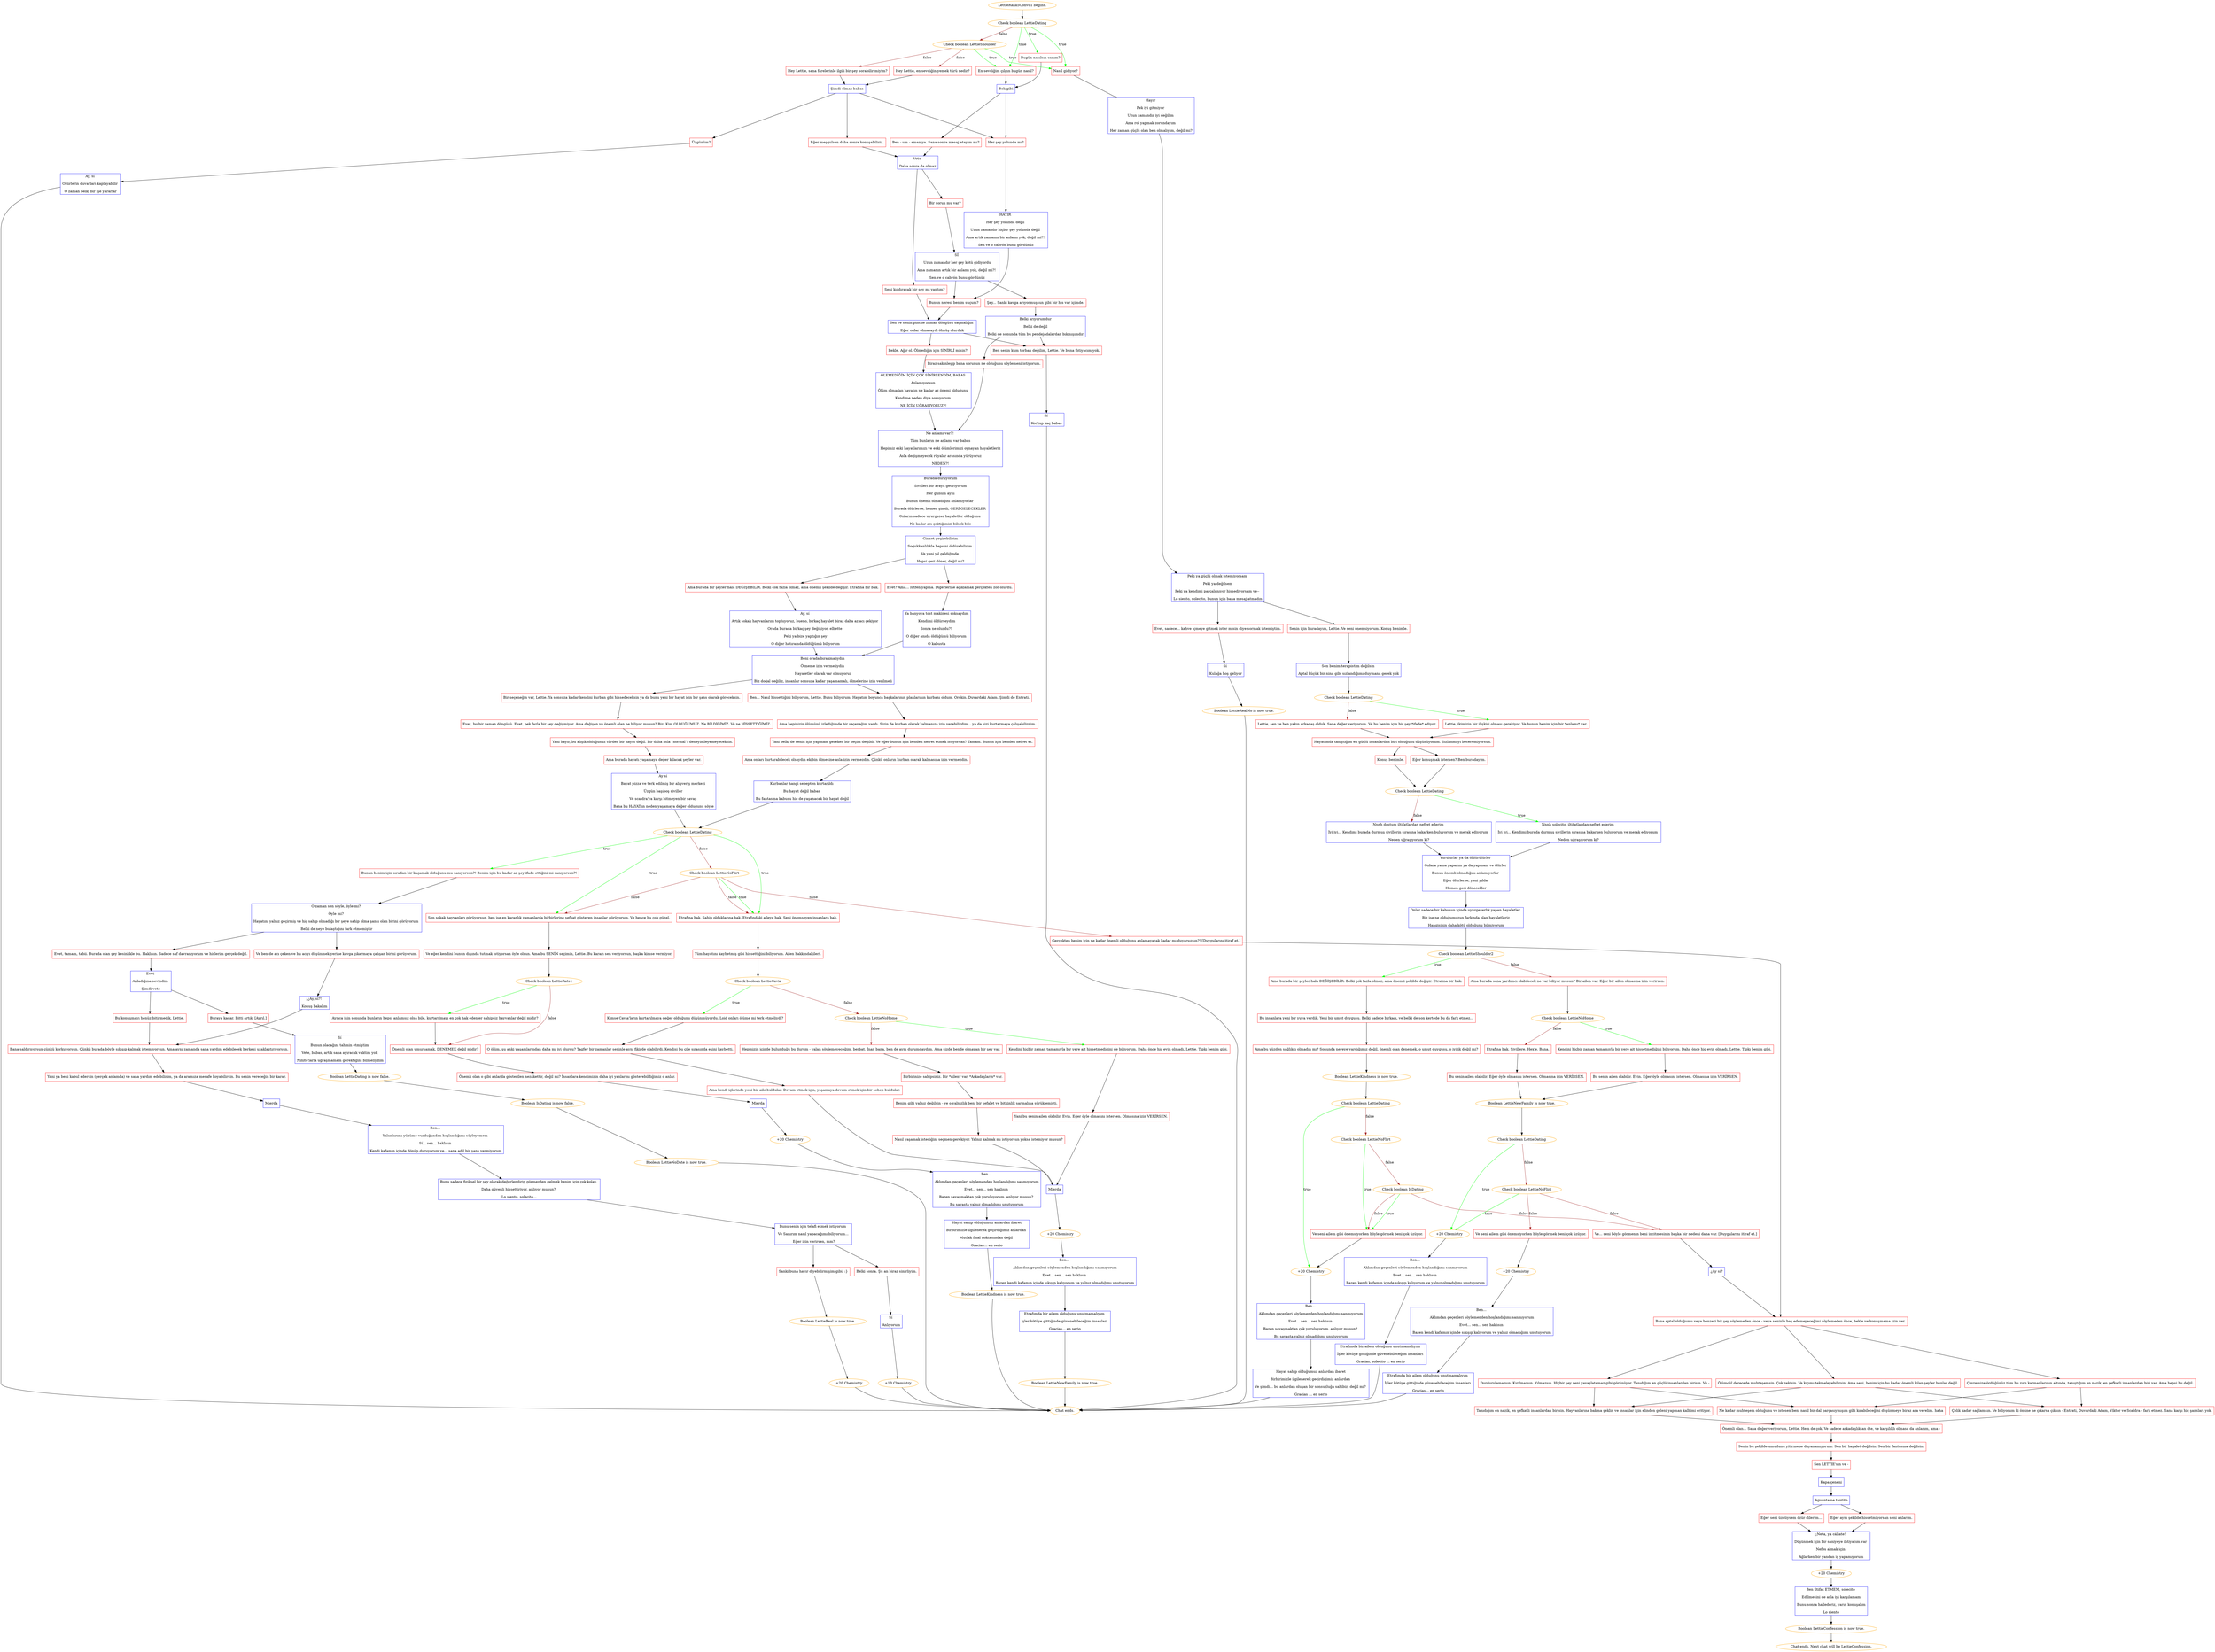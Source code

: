 digraph {
	"LettieRank5Convo1 begins." [color=orange];
		"LettieRank5Convo1 begins." -> j1469346148;
	j1469346148 [label="Check boolean LettieDating",color=orange];
		j1469346148 -> j249839687 [label=true,color=green];
		j1469346148 -> j3631075628 [label=true,color=green];
		j1469346148 -> j706167516 [label=true,color=green];
		j1469346148 -> j3933229792 [label=false,color=brown];
	j249839687 [label="Nasıl gidiyor?",shape=box,color=red];
		j249839687 -> j743329986;
	j3631075628 [label="Bugün nasılsın canım?",shape=box,color=red];
		j3631075628 -> j12135806;
	j706167516 [label="En sevdiğim çılgın bugün nasıl?",shape=box,color=red];
		j706167516 -> j12135806;
	j3933229792 [label="Check boolean LettieShoulder",color=orange];
		j3933229792 -> j249839687 [label=true,color=green];
		j3933229792 -> j706167516 [label=true,color=green];
		j3933229792 -> j694486773 [label=false,color=brown];
		j3933229792 -> j3633041978 [label=false,color=brown];
	j743329986 [label="Hayır 
Pek iyi gitmiyor 
Uzun zamandır iyi değilim 
Ama rol yapmak zorundayım 
Her zaman güçlü olan ben olmalıyım, değil mi?",shape=box,color=blue];
		j743329986 -> j936486216;
	j12135806 [label="Bok gibi",shape=box,color=blue];
		j12135806 -> j3514946694;
		j12135806 -> j851993450;
	j694486773 [label="Hey Lettie, sana farelerinle ilgili bir şey sorabilir miyim?",shape=box,color=red];
		j694486773 -> j1915596480;
	j3633041978 [label="Hey Lettie, en sevdiğin yemek türü nedir?",shape=box,color=red];
		j3633041978 -> j1915596480;
	j936486216 [label="Peki ya güçlü olmak istemiyorsam 
Peki ya değilsem
Peki ya kendimi parçalanıyor hissediyorsam ve-- 
Lo siento, solecito, bunun için bana mesaj atmadın",shape=box,color=blue];
		j936486216 -> j2208742154;
		j936486216 -> j1293744219;
	j3514946694 [label="Her şey yolunda mı?",shape=box,color=red];
		j3514946694 -> j1889418382;
	j851993450 [label="Ben - um - aman ya. Sana sonra mesaj atayım mı?",shape=box,color=red];
		j851993450 -> j986218840;
	j1915596480 [label="Şimdi olmaz babas",shape=box,color=blue];
		j1915596480 -> j3514946694;
		j1915596480 -> j237695263;
		j1915596480 -> j2172160145;
	j2208742154 [label="Evet, sadece... kahve içmeye gitmek ister misin diye sormak istemiştim.",shape=box,color=red];
		j2208742154 -> j2243725588;
	j1293744219 [label="Senin için buradayım, Lettie. Ve seni önemsiyorum. Konuş benimle.",shape=box,color=red];
		j1293744219 -> j2415604530;
	j1889418382 [label="HAYIR 
Her şey yolunda değil 
Uzun zamandır hiçbir şey yolunda değil 
Ama artık zamanın bir anlamı yok, değil mi?! 
Sen ve o cabrón bunu gördünüz",shape=box,color=blue];
		j1889418382 -> j2962306970;
	j986218840 [label="Vete 
Daha sonra da olmaz",shape=box,color=blue];
		j986218840 -> j3068279130;
		j986218840 -> j3424706037;
	j237695263 [label="Eğer meşgulsen daha sonra konuşabiliriz.",shape=box,color=red];
		j237695263 -> j986218840;
	j2172160145 [label="Üzgünüm?",shape=box,color=red];
		j2172160145 -> j1534515900;
	j2243725588 [label="Sí 
Kulağa hoş geliyor",shape=box,color=blue];
		j2243725588 -> j1195005912;
	j2415604530 [label="Sen benim terapistim değilsin 
Aptal küçük bir nina gibi sızlandığımı duymana gerek yok",shape=box,color=blue];
		j2415604530 -> j3717407868;
	j2962306970 [label="Bunun neresi benim suçum?",shape=box,color=red];
		j2962306970 -> j296573618;
	j3068279130 [label="Seni kızdıracak bir şey mi yaptım?",shape=box,color=red];
		j3068279130 -> j296573618;
	j3424706037 [label="Bir sorun mu var?",shape=box,color=red];
		j3424706037 -> j1991383534;
	j1534515900 [label="Ay, sí 
Özürlerin duvarları kaplayabilir 
O zaman belki bir işe yararlar",shape=box,color=blue];
		j1534515900 -> "Chat ends.";
	j1195005912 [label="Boolean LettieRealNo is now true.",color=orange];
		j1195005912 -> "Chat ends.";
	j3717407868 [label="Check boolean LettieDating",color=orange];
		j3717407868 -> j372439359 [label=true,color=green];
		j3717407868 -> j260114052 [label=false,color=brown];
	j296573618 [label="Sen ve senin pinche zaman döngüsü saçmalığın 
Eğer onlar olmasaydı ölmüş olurduk",shape=box,color=blue];
		j296573618 -> j3181114522;
		j296573618 -> j2291178716;
	j1991383534 [label="SÍ 
Uzun zamandır her şey kötü gidiyordu
Ama zamanın artık bir anlamı yok, değil mi?! 
Sen ve o cabrón bunu gördünüz",shape=box,color=blue];
		j1991383534 -> j2962306970;
		j1991383534 -> j2236060422;
	"Chat ends." [color=orange];
	j372439359 [label="Lettie, ikimizin bir ilişkisi olması gerekiyor. Ve bunun benim için bir *anlamı* var.",shape=box,color=red];
		j372439359 -> j373607315;
	j260114052 [label="Lettie, sen ve ben yakın arkadaş olduk. Sana değer veriyorum. Ve bu benim için bir şey *ifade* ediyor.",shape=box,color=red];
		j260114052 -> j373607315;
	j3181114522 [label="Bekle. Ağır ol. Ölmediğin için SİNİRLİ misin?!",shape=box,color=red];
		j3181114522 -> j3914527613;
	j2291178716 [label="Ben senin kum torban değilim, Lettie. Ve buna ihtiyacım yok.",shape=box,color=red];
		j2291178716 -> j71040098;
	j2236060422 [label="Şey... Sanki kavga arıyormuşsun gibi bir his var içimde.",shape=box,color=red];
		j2236060422 -> j256873594;
	j373607315 [label="Hayatımda tanıştığım en güçlü insanlardan biri olduğunu düşünüyorum. Sızlanmayı beceremiyorsun.",shape=box,color=red];
		j373607315 -> j590665337;
		j373607315 -> j1808444630;
	j3914527613 [label="ÖLEMEDİĞİM İÇİN ÇOK SİNİRLENDİM, BABAS 
Anlamıyorsun 
Ölüm olmadan hayatın ne kadar az önemi olduğunu 
Kendime neden diye soruyorum 
NE İÇİN UĞRAŞIYORUZ?!",shape=box,color=blue];
		j3914527613 -> j1079521404;
	j71040098 [label="Sí 
Korkup kaç babas",shape=box,color=blue];
		j71040098 -> "Chat ends.";
	j256873594 [label="Belki arıyorumdur
Belki de değil
Belki de sonunda tüm bu pendejadalardan bıkmışımdır",shape=box,color=blue];
		j256873594 -> j491813690;
		j256873594 -> j2291178716;
	j590665337 [label="Eğer konuşmak istersen? Ben buradayım.",shape=box,color=red];
		j590665337 -> j2943419579;
	j1808444630 [label="Konuş benimle.",shape=box,color=red];
		j1808444630 -> j2943419579;
	j1079521404 [label="Ne anlamı var?! 
Tüm bunların ne anlamı var babas
Hepimiz eski hayatlarımızı ve eski ölümlerimizi oynayan hayaletleriz
Asla değişmeyecek rüyalar arasında yürüyoruz
NEDEN?!",shape=box,color=blue];
		j1079521404 -> j3432940281;
	j491813690 [label="Biraz sakinleşip bana sorunun ne olduğunu söylemeni istiyorum.",shape=box,color=red];
		j491813690 -> j1079521404;
	j2943419579 [label="Check boolean LettieDating",color=orange];
		j2943419579 -> j1217485262 [label=true,color=green];
		j2943419579 -> j1368596780 [label=false,color=brown];
	j3432940281 [label="Burada duruyorum
Sivilleri bir araya getiriyorum
Her günüm aynı
Bunun önemli olmadığını anlamıyorlar 
Burada ölürlerse, hemen şimdi, GERİ GELECEKLER 
Onların sadece uyurgezer hayaletler olduğunu 
Ne kadar acı çektiğimizi bilsek bile",shape=box,color=blue];
		j3432940281 -> j1224262401;
	j1217485262 [label="Nnnh solecito, iltifatlardan nefret ederim 
İyi iyi... Kendimi burada durmuş sivillerin sırasına bakarken buluyorum ve merak ediyorum 
Neden uğraşıyorum ki?",shape=box,color=blue];
		j1217485262 -> j1954896998;
	j1368596780 [label="Nnnh dostum iltifatlardan nefret ederim 
İyi iyi... Kendimi burada durmuş sivillerin sırasına bakarken buluyorum ve merak ediyorum 
Neden uğraşıyorum ki?",shape=box,color=blue];
		j1368596780 -> j1954896998;
	j1224262401 [label="Cinnet geçirebilirim
Soğukkanlılıkla hepsini öldürebilirim 
Ve yeni yıl geldiğinde 
Hepsi geri döner, değil mi?",shape=box,color=blue];
		j1224262401 -> j745412897;
		j1224262401 -> j105989203;
	j1954896998 [label="Vurulurlar ya da öldürülürler 
Onlara yama yaparım ya da yapmam ve ölürler 
Bunun önemli olmadığını anlamıyorlar 
Eğer ölürlerse, yeni yılda 
Hemen geri dönecekler",shape=box,color=blue];
		j1954896998 -> j161383907;
	j745412897 [label="Evet? Ama... lütfen yapma. Diğerlerine açıklamak gerçekten zor olurdu.",shape=box,color=red];
		j745412897 -> j1257616395;
	j105989203 [label="Ama burada bir şeyler hala DEĞİŞEBİLİR. Belki çok fazla olmaz, ama önemli şekilde değişir. Etrafına bir bak.",shape=box,color=red];
		j105989203 -> j4161293588;
	j161383907 [label="Onlar sadece bir kabusun içinde uyurgezerlik yapan hayaletler 
Biz ise ne olduğumuzun farkında olan hayaletleriz
Hangisinin daha kötü olduğunu bilmiyorum",shape=box,color=blue];
		j161383907 -> j3958753546;
	j1257616395 [label="Ya banyoya tost makinesi soksaydım
Kendimi öldürseydim
Sonra ne olurdu?! 
O diğer anıda öldüğümü biliyorum 
O kabusta",shape=box,color=blue];
		j1257616395 -> j3234203437;
	j4161293588 [label="Ay, sí 
Artık sokak hayvanlarını topluyoruz, bueno, birkaç hayalet biraz daha az acı çekiyor 
Orada burada birkaç şey değişiyor, elbette 
Peki ya bize yaptığın şey
O diğer hatıramda öldüğümü biliyorum",shape=box,color=blue];
		j4161293588 -> j3234203437;
	j3958753546 [label="Check boolean LettieShoulder2",color=orange];
		j3958753546 -> j2445790010 [label=true,color=green];
		j3958753546 -> j2990989041 [label=false,color=brown];
	j3234203437 [label="Beni orada bırakmalıydın 
Ölmeme izin vermeliydin 
Hayaletler olarak var olmuyoruz
Biz doğal değiliz, insanlar sonsuza kadar yaşamamalı, ölmelerine izin verilmeli",shape=box,color=blue];
		j3234203437 -> j2377154943;
		j3234203437 -> j4052837937;
	j2445790010 [label="Ama burada bir şeyler hala DEĞİŞEBİLİR. Belki çok fazla olmaz, ama önemli şekilde değişir. Etrafına bir bak.",shape=box,color=red];
		j2445790010 -> j1149320581;
	j2990989041 [label="Ama burada sana yardımcı olabilecek ne var biliyor musun? Bir ailen var. Eğer bir ailen olmasına izin verirsen.",shape=box,color=red];
		j2990989041 -> j2837183612;
	j2377154943 [label="Ben... Nasıl hissettiğini biliyorum, Lettie. Bunu biliyorum. Hayatım boyunca başkalarının planlarının kurbanı oldum. Orokin. Duvardaki Adam. Şimdi de Entrati.",shape=box,color=red];
		j2377154943 -> j1260519754;
	j4052837937 [label="Bir seçeneğin var, Lettie. Ya sonsuza kadar kendini kurban gibi hissedeceksin ya da bunu yeni bir hayat için bir şans olarak göreceksin.",shape=box,color=red];
		j4052837937 -> j2563912687;
	j1149320581 [label="Bu insanlara yeni bir yuva verdik. Yeni bir umut duygusu. Belki sadece birkaçı, ve belki de son kertede bu da fark etmez...",shape=box,color=red];
		j1149320581 -> j2729149346;
	j2837183612 [label="Check boolean LettieNoHome",color=orange];
		j2837183612 -> j2404188938 [label=true,color=green];
		j2837183612 -> j3777096272 [label=false,color=brown];
	j1260519754 [label="Ama hepinizin ölümünü izlediğimde bir seçeneğim vardı. Sizin de kurban olarak kalmanıza izin verebilirdim... ya da sizi kurtarmaya çalışabilirdim.",shape=box,color=red];
		j1260519754 -> j3500604096;
	j2563912687 [label="Evet, bu bir zaman döngüsü. Evet, pek fazla bir şey değişmiyor. Ama değişen ve önemli olan ne biliyor musun? Biz. Kim OLDUĞUMUZ. Ne BİLDİĞİMİZ. Ve ne HİSSETTİĞİMİZ.",shape=box,color=red];
		j2563912687 -> j9877461;
	j2729149346 [label="Ama bu yüzden sağlıkçı olmadın mı? Sonunda nereye vardığımız değil, önemli olan denemek, o umut duygusu, o iyilik değil mi?",shape=box,color=red];
		j2729149346 -> j687322874;
	j2404188938 [label="Kendini hiçbir zaman tamamıyla bir yere ait hissetmediğini biliyorum. Daha önce hiç evin olmadı, Lettie. Tıpkı benim gibi.",shape=box,color=red];
		j2404188938 -> j2980655964;
	j3777096272 [label="Etrafına bak. Sivillere. Hex'e. Bana.",shape=box,color=red];
		j3777096272 -> j731397422;
	j3500604096 [label="Yani belki de senin için yapmam gereken bir seçim değildi. Ve eğer bunun için benden nefret etmek istiyorsan? Tamam. Bunun için benden nefret et.",shape=box,color=red];
		j3500604096 -> j4253666638;
	j9877461 [label="Yani hayır, bu alışık olduğunuz türden bir hayat değil. Bir daha asla \"normal\"i deneyimleyemeyeceksin.",shape=box,color=red];
		j9877461 -> j2736183118;
	j687322874 [label="Boolean LettieKindness is now true.",color=orange];
		j687322874 -> j3679117757;
	j2980655964 [label="Bu senin ailen olabilir. Evin. Eğer öyle olmasını istersen. Olmasına izin VERİRSEN.",shape=box,color=red];
		j2980655964 -> j672275895;
	j731397422 [label="Bu senin ailen olabilir. Eğer öyle olmasını istersen. Olmasına izin VERİRSEN.",shape=box,color=red];
		j731397422 -> j672275895;
	j4253666638 [label="Ama onları kurtarabilecek olsaydın ekibin ölmesine asla izin vermezdin. Çünkü onların kurban olarak kalmasına izin vermezdin.",shape=box,color=red];
		j4253666638 -> j1059489979;
	j2736183118 [label="Ama burada hayatı yaşamaya değer kılacak şeyler var.",shape=box,color=red];
		j2736183118 -> j3360956606;
	j3679117757 [label="Check boolean LettieDating",color=orange];
		j3679117757 -> j1138438023 [label=true,color=green];
		j3679117757 -> j4054493583 [label=false,color=brown];
	j672275895 [label="Boolean LettieNewFamily is now true.",color=orange];
		j672275895 -> j3188996890;
	j1059489979 [label="Kurbanlar hangi sebepten kurtarıldı 
Bu hayat değil babas 
Bu fantasma kabusu hiç de yaşanacak bir hayat değil",shape=box,color=blue];
		j1059489979 -> j3120021396;
	j3360956606 [label="Ay sí 
Bayat pizza ve terk edilmiş bir alışveriş merkezi 
Üzgün başıboş siviller 
Ve scaldra'ya karşı bitmeyen bir savaş 
Bana bu HAYAT'ın neden yaşamaya değer olduğunu söyle",shape=box,color=blue];
		j3360956606 -> j3120021396;
	j1138438023 [label="+20 Chemistry",color=orange];
		j1138438023 -> j2261764978;
	j4054493583 [label="Check boolean LettieNoFlirt",color=orange];
		j4054493583 -> j3074459421 [label=true,color=green];
		j4054493583 -> j2101007801 [label=false,color=brown];
	j3188996890 [label="Check boolean LettieDating",color=orange];
		j3188996890 -> j539998577 [label=true,color=green];
		j3188996890 -> j1744086563 [label=false,color=brown];
	j3120021396 [label="Check boolean LettieDating",color=orange];
		j3120021396 -> j4079510913 [label=true,color=green];
		j3120021396 -> j655704594 [label=true,color=green];
		j3120021396 -> j4286775106 [label=true,color=green];
		j3120021396 -> j968646835 [label=false,color=brown];
	j2261764978 [label="Ben... 
Aklımdan geçenleri söylemenden hoşlandığımı sanmıyorum
Evet... sen... sen haklısın 
Bazen savaşmaktan çok yoruluyorum, anlıyor musun? 
Bu savaşta yalnız olmadığımı unutuyorum",shape=box,color=blue];
		j2261764978 -> j2700712404;
	j3074459421 [label="Ve seni ailem gibi önemsiyorken böyle görmek beni çok üzüyor.",shape=box,color=red];
		j3074459421 -> j1138438023;
	j2101007801 [label="Check boolean IsDating",color=orange];
		j2101007801 -> j3074459421 [label=true,color=green];
		j2101007801 -> j3074459421 [label=false,color=brown];
		j2101007801 -> j2974017559 [label=false,color=brown];
	j539998577 [label="+20 Chemistry",color=orange];
		j539998577 -> j1066024407;
	j1744086563 [label="Check boolean LettieNoFlirt",color=orange];
		j1744086563 -> j539998577 [label=true,color=green];
		j1744086563 -> j2822100572 [label=false,color=brown];
		j1744086563 -> j2974017559 [label=false,color=brown];
	j4079510913 [label="Bunun benim için sıradan bir kaçamak olduğunu mu sanıyorsun?! Benim için bu kadar az şey ifade ettiğini mi sanıyorsun?!",shape=box,color=red];
		j4079510913 -> j1574638403;
	j655704594 [label="Etrafına bak. Sahip olduklarına bak. Etrafındaki aileye bak. Seni önemseyen insanlara bak.",shape=box,color=red];
		j655704594 -> j3409994996;
	j4286775106 [label="Sen sokak hayvanları görüyorsun, ben ise en karanlık zamanlarda birbirlerine şefkat gösteren insanlar görüyorum. Ve bence bu çok güzel.",shape=box,color=red];
		j4286775106 -> j2772976857;
	j968646835 [label="Check boolean LettieNoFlirt",color=orange];
		j968646835 -> j655704594 [label=true,color=green];
		j968646835 -> j655704594 [label=false,color=brown];
		j968646835 -> j4286775106 [label=false,color=brown];
		j968646835 -> j2017540963 [label=false,color=brown];
	j2700712404 [label="Hayat sahip olduğumuz anlardan ibaret
Birbirimizle ilgilenerek geçirdiğimiz anlardan 
Ve şimdi... bu anlardan oluşan bir sonsuzluğa sahibiz, değil mi? 
Gracias ... en serio",shape=box,color=blue];
		j2700712404 -> "Chat ends.";
	j2974017559 [label="Ve... seni böyle görmenin beni incitmesinin başka bir nedeni daha var. [Duygularını itiraf et.]",shape=box,color=red];
		j2974017559 -> j3046318151;
	j1066024407 [label="Ben... 
Aklımdan geçenleri söylemenden hoşlandığımı sanmıyorum
Evet... sen... sen haklısın 
Bazen kendi kafamın içinde sıkışıp kalıyorum ve yalnız olmadığımı unutuyorum",shape=box,color=blue];
		j1066024407 -> j147770053;
	j2822100572 [label="Ve seni ailem gibi önemsiyorken böyle görmek beni çok üzüyor.",shape=box,color=red];
		j2822100572 -> j2406548713;
	j1574638403 [label="O zaman sen söyle, öyle mi? 
Öyle mi? 
Hayatını yalnız geçirmiş ve hiç sahip olmadığı bir şeye sahip olma şansı olan birini görüyorum 
Belki de neye bulaştığını fark etmemiştir",shape=box,color=blue];
		j1574638403 -> j815676734;
		j1574638403 -> j3703451657;
	j3409994996 [label="Tüm hayatını kaybetmiş gibi hissettiğini biliyorum. Ailen hakkındakileri.",shape=box,color=red];
		j3409994996 -> j2017082177;
	j2772976857 [label="Ve eğer kendini bunun dışında tutmak istiyorsan öyle olsun. Ama bu SENİN seçimin, Lettie. Bu kararı sen veriyorsun, başka kimse vermiyor.",shape=box,color=red];
		j2772976857 -> j3313996384;
	j2017540963 [label="Gerçekten benim için ne kadar önemli olduğunu anlamayacak kadar mı duyarsızsın?! [Duygularını itiraf et.]",shape=box,color=red];
		j2017540963 -> j433065872;
	j3046318151 [label="¿Ay sí?",shape=box,color=blue];
		j3046318151 -> j433065872;
	j147770053 [label="Etrafımda bir ailem olduğunu unutmamalıyım 
İşler kötüye gittiğinde güvenebileceğim insanları 
Gracias, solecito ... en serio",shape=box,color=blue];
		j147770053 -> "Chat ends.";
	j2406548713 [label="+20 Chemistry",color=orange];
		j2406548713 -> j2183411026;
	j815676734 [label="Evet, tamam, tabii. Burada olan şey kesinlikle bu. Haklısın. Sadece saf davranıyorum ve hislerim gerçek değil.",shape=box,color=red];
		j815676734 -> j2718005134;
	j3703451657 [label="Ve ben de acı çeken ve bu acıyı düşünmek yerine kavga çıkarmaya çalışan birini görüyorum.",shape=box,color=red];
		j3703451657 -> j3521621141;
	j2017082177 [label="Check boolean LettieCavia",color=orange];
		j2017082177 -> j274300561 [label=true,color=green];
		j2017082177 -> j1316773623 [label=false,color=brown];
	j3313996384 [label="Check boolean LettieRats1",color=orange];
		j3313996384 -> j4167491159 [label=true,color=green];
		j3313996384 -> j2856285662 [label=false,color=brown];
	j433065872 [label="Bana aptal olduğumu veya benzeri bir şey söylemeden önce - veya seninle baş edemeyeceğimi söylemeden önce, bekle ve konuşmama izin ver.",shape=box,color=red];
		j433065872 -> j2634109886;
		j433065872 -> j2586446917;
		j433065872 -> j2775863899;
	j2183411026 [label="Ben... 
Aklımdan geçenleri söylemenden hoşlandığımı sanmıyorum
Evet... sen... sen haklısın 
Bazen kendi kafamın içinde sıkışıp kalıyorum ve yalnız olmadığımı unutuyorum",shape=box,color=blue];
		j2183411026 -> j2635487118;
	j2718005134 [label="Evet 
Anladığına sevindim 
Şimdi vete",shape=box,color=blue];
		j2718005134 -> j1357714437;
		j2718005134 -> j27822777;
	j3521621141 [label="¡¿Ay, sí?! 
Konuş bakalım",shape=box,color=blue];
		j3521621141 -> j2946106222;
	j274300561 [label="Kimse Cavia'ların kurtarılmaya değer olduğunu düşünmüyordu. Loid onları ölüme mi terk etmeliydi?",shape=box,color=red];
		j274300561 -> j1253338180;
	j1316773623 [label="Check boolean LettieNoHome",color=orange];
		j1316773623 -> j1012997227 [label=true,color=green];
		j1316773623 -> j3846950605 [label=false,color=brown];
	j4167491159 [label="Ayrıca işin sonunda bunların hepsi anlamsız olsa bile, kurtarılmayı en çok hak edenler sahipsiz hayvanlar değil midir?",shape=box,color=red];
		j4167491159 -> j2856285662;
	j2856285662 [label="Önemli olan umursamak, DENEMEK değil midir?",shape=box,color=red];
		j2856285662 -> j4287637125;
	j2634109886 [label="Ölümcül derecede muhteşemsin. Çok zekisin. Ve kıçımı tekmeleyebilirsin. Ama seni, benim için bu kadar önemli kılan şeyler bunlar değil.",shape=box,color=red];
		j2634109886 -> j193020568;
		j2634109886 -> j1335545698;
	j2586446917 [label="Çevremize ördüğünüz tüm bu zırh katmanlarının altında, tanıştığım en nazik, en şefkatli insanlardan biri var. Ama hepsi bu değil.",shape=box,color=red];
		j2586446917 -> j1412792484;
		j2586446917 -> j1335545698;
	j2775863899 [label="Durdurulamazsın. Kırılmazsın. Yılmazsın. Hiçbir şey seni yavaşlatamaz gibi görünüyor. Tanıdığım en güçlü insanlardan birisin. Ve -",shape=box,color=red];
		j2775863899 -> j1412792484;
		j2775863899 -> j193020568;
	j2635487118 [label="Etrafımda bir ailem olduğunu unutmamalıyım 
İşler kötüye gittiğinde güvenebileceğim insanları 
Gracias... en serio",shape=box,color=blue];
		j2635487118 -> "Chat ends.";
	j1357714437 [label="Bu konuşmayı henüz bitirmedik, Lettie.",shape=box,color=red];
		j1357714437 -> j2946106222;
	j27822777 [label="Buraya kadar. Bitti artık. [Ayrıl.]",shape=box,color=red];
		j27822777 -> j2002277859;
	j2946106222 [label="Bana saldırıyorsun çünkü korkuyorsun. Çünkü burada böyle sıkışıp kalmak istemiyorsun. Ama aynı zamanda sana yardım edebilecek herkesi uzaklaştırıyorsun.",shape=box,color=red];
		j2946106222 -> j1084192092;
	j1253338180 [label="O ölüm, şu anki yaşamlarından daha mı iyi olurdu? Tagfer bir zamanlar seninle aynı fikirde olabilirdi. Kendisi bu çile sırasında eşini kaybetti.",shape=box,color=red];
		j1253338180 -> j871964038;
	j1012997227 [label="Kendini hiçbir zaman tamamıyla bir yere ait hissetmediğini de biliyorum. Daha önce hiç evin olmadı, Lettie. Tıpkı benim gibi.",shape=box,color=red];
		j1012997227 -> j3158297270;
	j3846950605 [label="Hepinizin içinde bulunduğu bu durum - yalan söylemeyeceğim, berbat. İnan bana, ben de aynı durumdaydım. Ama sizde bende olmayan bir şey var.",shape=box,color=red];
		j3846950605 -> j1399467856;
	j4287637125 [label="Önemli olan o gibi anlarda gösterilen nezakettir, değil mi? İnsanlara kendimizin daha iyi yanlarını gösterebildiğimiz o anlar.",shape=box,color=red];
		j4287637125 -> j1175706346;
	j193020568 [label="Tanıdığım en nazik, en şefkatli insanlardan birisin. Hayvanlarına bakma şeklin ve insanlar için elinden geleni yapman kalbimi eritiyor.",shape=box,color=red];
		j193020568 -> j92087231;
	j1335545698 [label="Çelik kadar sağlamsın. Ve biliyorum ki önüne ne çıkarsa çıksın - Entrati, Duvardaki Adam, Viktor ve Scaldra - fark etmez. Sana karşı hiç şansları yok.",shape=box,color=red];
		j1335545698 -> j92087231;
	j1412792484 [label="Ne kadar muhteşem olduğunu ve istesen beni nasıl bir dal parçasıymışım gibi kırabileceğini düşünmeye biraz ara verelim. haha",shape=box,color=red];
		j1412792484 -> j92087231;
	j2002277859 [label="Sí 
Bunun olacağını tahmin etmiştim 
Vete, babas, artık sana ayıracak vaktim yok 
Niñito'larla uğraşmamam gerektiğini bilmeliydim",shape=box,color=blue];
		j2002277859 -> j2548450594;
	j1084192092 [label="Yani ya beni kabul edersin (gerçek anlamda) ve sana yardım edebilirim, ya da aramıza mesafe koyabilirsin. Bu senin vereceğin bir karar.",shape=box,color=red];
		j1084192092 -> j3791991352;
	j871964038 [label="Ama kendi içlerinde yeni bir aile buldular. Devam etmek için, yaşamaya devam etmek için bir sebep buldular.",shape=box,color=red];
		j871964038 -> j3746170119;
	j3158297270 [label="Yani bu senin ailen olabilir. Evin. Eğer öyle olmasını istersen. Olmasına izin VERİRSEN.",shape=box,color=red];
		j3158297270 -> j3746170119;
	j1399467856 [label="Birbirinize sahipsiniz. Bir *ailen* var. *Arkadaşların* var.",shape=box,color=red];
		j1399467856 -> j933619125;
	j1175706346 [label="Mierda",shape=box,color=blue];
		j1175706346 -> j3543893473;
	j92087231 [label="Önemli olan... Sana değer veriyorum, Lettie. Hem de çok. Ve sadece arkadaşlıktan öte, ve karşılıklı olmasa da anlarım, ama -",shape=box,color=red];
		j92087231 -> j1961208704;
	j2548450594 [label="Boolean LettieDating is now false.",color=orange];
		j2548450594 -> j4086907321;
	j3791991352 [label="Mierda",shape=box,color=blue];
		j3791991352 -> j4256225201;
	j3746170119 [label="Mierda",shape=box,color=blue];
		j3746170119 -> j2179265305;
	j933619125 [label="Benim gibi yalnız değilsin - ve o yalnızlık beni bir sefalet ve bitkinlik sarmalına sürüklemişti.",shape=box,color=red];
		j933619125 -> j3106855962;
	j3543893473 [label="+20 Chemistry",color=orange];
		j3543893473 -> j4089113201;
	j1961208704 [label="Senin bu şekilde umudunu yitirmene dayanamıyorum. Sen bir hayalet değilsin. Sen bir fantasma değilsin.",shape=box,color=red];
		j1961208704 -> j3424190438;
	j4086907321 [label="Boolean IsDating is now false.",color=orange];
		j4086907321 -> j2703113057;
	j4256225201 [label="Ben... 
Yalanlarımı yüzüme vurduğundan hoşlandığımı söyleyemem 
Sí... sen... haklısın 
Kendi kafamın içinde dönüp duruyorum ve... sana adil bir şans vermiyorum",shape=box,color=blue];
		j4256225201 -> j3469512936;
	j2179265305 [label="+20 Chemistry",color=orange];
		j2179265305 -> j2735927125;
	j3106855962 [label="Nasıl yaşamak istediğini seçmen gerekiyor. Yalnız kalmak mı istiyorsun yoksa istemiyor musun?",shape=box,color=red];
		j3106855962 -> j3746170119;
	j4089113201 [label="Ben... 
Aklımdan geçenleri söylemenden hoşlandığımı sanmıyorum
Evet... sen... sen haklısın 
Bazen savaşmaktan çok yoruluyorum, anlıyor musun? 
Bu savaşta yalnız olmadığımı unutuyorum",shape=box,color=blue];
		j4089113201 -> j601742721;
	j3424190438 [label="Sen LETTIE'sin ve -",shape=box,color=red];
		j3424190438 -> j1760563718;
	j2703113057 [label="Boolean LettieNoDate is now true.",color=orange];
		j2703113057 -> "Chat ends.";
	j3469512936 [label="Bunu sadece fiziksel bir şey olarak değerlendirip görmezden gelmek benim için çok kolay. 
Daha güvenli hissettiriyor, anlıyor musun? 
Lo siento, solecito...",shape=box,color=blue];
		j3469512936 -> j2576026715;
	j2735927125 [label="Ben... 
Aklımdan geçenleri söylemenden hoşlandığımı sanmıyorum
Evet... sen... sen haklısın 
Bazen kendi kafamın içinde sıkışıp kalıyorum ve yalnız olmadığımı unutuyorum",shape=box,color=blue];
		j2735927125 -> j3247397015;
	j601742721 [label="Hayat sahip olduğumuz anlardan ibaret
Birbirimizle ilgilenerek geçirdiğimiz anlardan 
Mutlak final noktasından değil 
Gracias... en serio",shape=box,color=blue];
		j601742721 -> j3208138621;
	j1760563718 [label="Kapa çeneni",shape=box,color=blue];
		j1760563718 -> j1081959714;
	j2576026715 [label="Bunu senin için telafi etmek istiyorum 
 Ve Sanırım nasıl yapacağımı biliyorum... 
 Eğer izin verirsen, mm?",shape=box,color=blue];
		j2576026715 -> j149883804;
		j2576026715 -> j1451005842;
	j3247397015 [label="Etrafımda bir ailem olduğunu unutmamalıyım 
İşler kötüye gittiğinde güvenebileceğim insanları 
Gracias... en serio",shape=box,color=blue];
		j3247397015 -> j3419229027;
	j3208138621 [label="Boolean LettieKindness is now true.",color=orange];
		j3208138621 -> "Chat ends.";
	j1081959714 [label="Aguántame tantito",shape=box,color=blue];
		j1081959714 -> j3697666454;
		j1081959714 -> j3357228233;
	j149883804 [label="Belki sonra. Şu an biraz sinirliyim.",shape=box,color=red];
		j149883804 -> j775222979;
	j1451005842 [label="Sanki buna hayır diyebilirmişim gibi. :}",shape=box,color=red];
		j1451005842 -> j1185532220;
	j3419229027 [label="Boolean LettieNewFamily is now true.",color=orange];
		j3419229027 -> "Chat ends.";
	j3697666454 [label="Eğer seni üzdüysem özür dilerim...",shape=box,color=red];
		j3697666454 -> j3333433715;
	j3357228233 [label="Eğer aynı şekilde hissetmiyorsan seni anlarım.",shape=box,color=red];
		j3357228233 -> j3333433715;
	j775222979 [label="Sí 
Anlıyorum",shape=box,color=blue];
		j775222979 -> j1933300832;
	j1185532220 [label="Boolean LettieReal is now true.",color=orange];
		j1185532220 -> j367054140;
	j3333433715 [label="¡Neta, ya cállate! 
Düşünmek için bir saniyeye ihtiyacım var 
Nefes almak için 
Ağlarken bir yandan iş yapamıyorum",shape=box,color=blue];
		j3333433715 -> j1864515886;
	j1933300832 [label="+10 Chemistry",color=orange];
		j1933300832 -> "Chat ends.";
	j367054140 [label="+20 Chemistry",color=orange];
		j367054140 -> "Chat ends.";
	j1864515886 [label="+20 Chemistry",color=orange];
		j1864515886 -> j2272958236;
	j2272958236 [label="Ben iltifat ETMEM, solecito 
Edilmesini de asla iyi karşılamam
Bunu sonra hallederiz, yarın konuşalım
Lo siento",shape=box,color=blue];
		j2272958236 -> j2564553015;
	j2564553015 [label="Boolean LettieConfession is now true.",color=orange];
		j2564553015 -> "Chat ends. Next chat will be LettieConfession.";
	"Chat ends. Next chat will be LettieConfession." [color=orange];
}